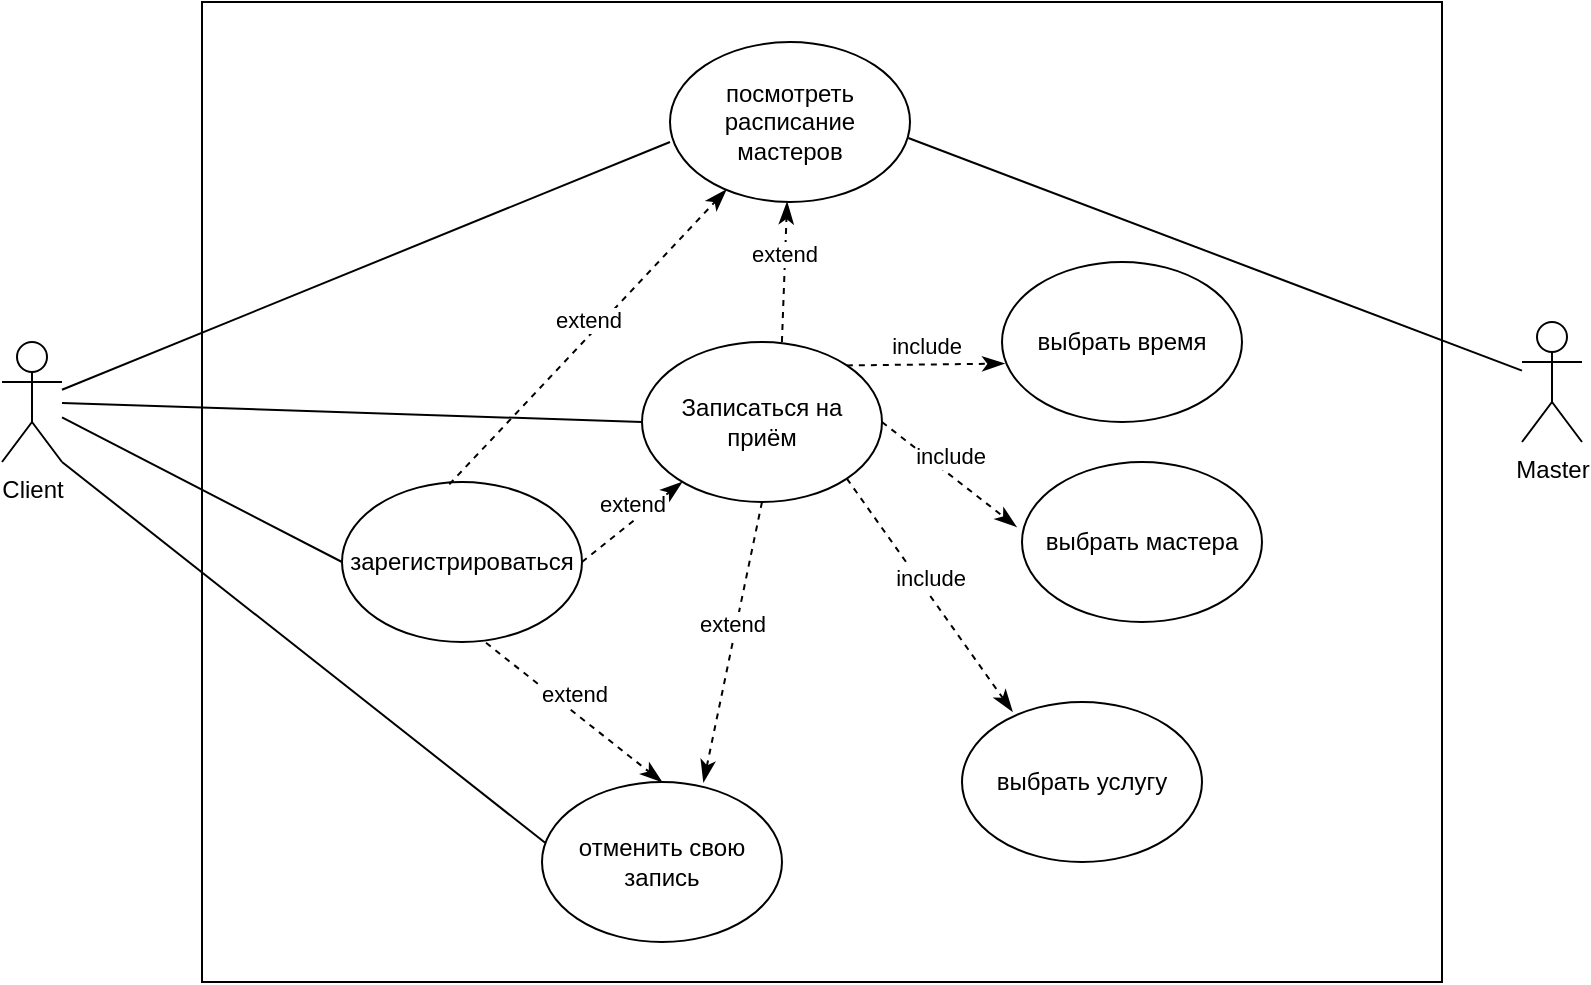 <mxfile version="22.1.5" type="github">
  <diagram name="Страница — 1" id="lFnGImNsN8b0KiDPfHUL">
    <mxGraphModel dx="1002" dy="567" grid="1" gridSize="10" guides="1" tooltips="1" connect="1" arrows="1" fold="1" page="1" pageScale="1" pageWidth="827" pageHeight="1169" math="0" shadow="0">
      <root>
        <mxCell id="0" />
        <mxCell id="1" parent="0" />
        <mxCell id="9dnl6zGS5A68UmjjQ8_F-31" value="" style="rounded=0;whiteSpace=wrap;html=1;" vertex="1" parent="1">
          <mxGeometry x="120" y="40" width="620" height="490" as="geometry" />
        </mxCell>
        <mxCell id="9dnl6zGS5A68UmjjQ8_F-1" value="Client" style="shape=umlActor;verticalLabelPosition=bottom;verticalAlign=top;html=1;outlineConnect=0;" vertex="1" parent="1">
          <mxGeometry x="20" y="210" width="30" height="60" as="geometry" />
        </mxCell>
        <mxCell id="9dnl6zGS5A68UmjjQ8_F-2" value="Master" style="shape=umlActor;verticalLabelPosition=bottom;verticalAlign=top;html=1;outlineConnect=0;" vertex="1" parent="1">
          <mxGeometry x="780" y="200" width="30" height="60" as="geometry" />
        </mxCell>
        <mxCell id="9dnl6zGS5A68UmjjQ8_F-6" value="Записаться на приём" style="ellipse;whiteSpace=wrap;html=1;" vertex="1" parent="1">
          <mxGeometry x="340" y="210" width="120" height="80" as="geometry" />
        </mxCell>
        <mxCell id="9dnl6zGS5A68UmjjQ8_F-8" value="посмотреть расписание мастеров" style="ellipse;whiteSpace=wrap;html=1;" vertex="1" parent="1">
          <mxGeometry x="354" y="60" width="120" height="80" as="geometry" />
        </mxCell>
        <mxCell id="9dnl6zGS5A68UmjjQ8_F-9" value="" style="endArrow=none;html=1;rounded=0;entryX=0;entryY=0.5;entryDx=0;entryDy=0;" edge="1" parent="1" source="9dnl6zGS5A68UmjjQ8_F-1" target="9dnl6zGS5A68UmjjQ8_F-6">
          <mxGeometry width="50" height="50" relative="1" as="geometry">
            <mxPoint x="390" y="250" as="sourcePoint" />
            <mxPoint x="440" y="200" as="targetPoint" />
          </mxGeometry>
        </mxCell>
        <mxCell id="9dnl6zGS5A68UmjjQ8_F-10" value="" style="endArrow=none;html=1;rounded=0;entryX=0;entryY=0.625;entryDx=0;entryDy=0;entryPerimeter=0;" edge="1" parent="1" source="9dnl6zGS5A68UmjjQ8_F-1" target="9dnl6zGS5A68UmjjQ8_F-8">
          <mxGeometry width="50" height="50" relative="1" as="geometry">
            <mxPoint x="390" y="250" as="sourcePoint" />
            <mxPoint x="440" y="200" as="targetPoint" />
          </mxGeometry>
        </mxCell>
        <mxCell id="9dnl6zGS5A68UmjjQ8_F-11" value="" style="endArrow=none;html=1;rounded=0;exitX=0.993;exitY=0.6;exitDx=0;exitDy=0;exitPerimeter=0;" edge="1" parent="1" source="9dnl6zGS5A68UmjjQ8_F-8" target="9dnl6zGS5A68UmjjQ8_F-2">
          <mxGeometry width="50" height="50" relative="1" as="geometry">
            <mxPoint x="390" y="250" as="sourcePoint" />
            <mxPoint x="440" y="200" as="targetPoint" />
          </mxGeometry>
        </mxCell>
        <mxCell id="9dnl6zGS5A68UmjjQ8_F-12" value="выбрать время" style="ellipse;whiteSpace=wrap;html=1;" vertex="1" parent="1">
          <mxGeometry x="520" y="170" width="120" height="80" as="geometry" />
        </mxCell>
        <mxCell id="9dnl6zGS5A68UmjjQ8_F-13" value="выбрать услугу" style="ellipse;whiteSpace=wrap;html=1;" vertex="1" parent="1">
          <mxGeometry x="500" y="390" width="120" height="80" as="geometry" />
        </mxCell>
        <mxCell id="9dnl6zGS5A68UmjjQ8_F-14" value="выбрать мастера" style="ellipse;whiteSpace=wrap;html=1;" vertex="1" parent="1">
          <mxGeometry x="530" y="270" width="120" height="80" as="geometry" />
        </mxCell>
        <mxCell id="9dnl6zGS5A68UmjjQ8_F-15" value="include" style="html=1;verticalAlign=bottom;endArrow=classicThin;dashed=1;endSize=8;curved=0;rounded=0;exitX=1;exitY=0;exitDx=0;exitDy=0;entryX=0.01;entryY=0.635;entryDx=0;entryDy=0;entryPerimeter=0;endFill=1;" edge="1" parent="1" source="9dnl6zGS5A68UmjjQ8_F-6" target="9dnl6zGS5A68UmjjQ8_F-12">
          <mxGeometry relative="1" as="geometry">
            <mxPoint x="450" y="230" as="sourcePoint" />
            <mxPoint x="340" y="200" as="targetPoint" />
          </mxGeometry>
        </mxCell>
        <mxCell id="9dnl6zGS5A68UmjjQ8_F-16" value="include" style="html=1;verticalAlign=bottom;endArrow=classicThin;dashed=1;endSize=8;curved=0;rounded=0;exitX=1;exitY=0.5;exitDx=0;exitDy=0;entryX=-0.023;entryY=0.405;entryDx=0;entryDy=0;entryPerimeter=0;endFill=1;" edge="1" parent="1" source="9dnl6zGS5A68UmjjQ8_F-6" target="9dnl6zGS5A68UmjjQ8_F-14">
          <mxGeometry relative="1" as="geometry">
            <mxPoint x="342" y="272" as="sourcePoint" />
            <mxPoint x="411" y="241" as="targetPoint" />
          </mxGeometry>
        </mxCell>
        <mxCell id="9dnl6zGS5A68UmjjQ8_F-17" value="include" style="html=1;verticalAlign=bottom;endArrow=classicThin;dashed=1;endSize=8;curved=0;rounded=0;exitX=1;exitY=1;exitDx=0;exitDy=0;entryX=0.21;entryY=0.06;entryDx=0;entryDy=0;entryPerimeter=0;endFill=1;" edge="1" parent="1" source="9dnl6zGS5A68UmjjQ8_F-6" target="9dnl6zGS5A68UmjjQ8_F-13">
          <mxGeometry relative="1" as="geometry">
            <mxPoint x="352" y="282" as="sourcePoint" />
            <mxPoint x="421" y="251" as="targetPoint" />
          </mxGeometry>
        </mxCell>
        <mxCell id="9dnl6zGS5A68UmjjQ8_F-20" value="extend" style="html=1;verticalAlign=bottom;endArrow=classicThin;dashed=1;endSize=8;curved=0;rounded=0;exitX=0.583;exitY=0;exitDx=0;exitDy=0;endFill=1;exitPerimeter=0;" edge="1" parent="1" source="9dnl6zGS5A68UmjjQ8_F-6" target="9dnl6zGS5A68UmjjQ8_F-8">
          <mxGeometry relative="1" as="geometry">
            <mxPoint x="342" y="272" as="sourcePoint" />
            <mxPoint x="411" y="241" as="targetPoint" />
          </mxGeometry>
        </mxCell>
        <mxCell id="9dnl6zGS5A68UmjjQ8_F-21" value="отменить свою запись" style="ellipse;whiteSpace=wrap;html=1;" vertex="1" parent="1">
          <mxGeometry x="290" y="430" width="120" height="80" as="geometry" />
        </mxCell>
        <mxCell id="9dnl6zGS5A68UmjjQ8_F-22" value="" style="endArrow=none;html=1;rounded=0;entryX=0.013;entryY=0.38;entryDx=0;entryDy=0;exitX=1;exitY=1;exitDx=0;exitDy=0;exitPerimeter=0;entryPerimeter=0;" edge="1" parent="1" source="9dnl6zGS5A68UmjjQ8_F-1" target="9dnl6zGS5A68UmjjQ8_F-21">
          <mxGeometry width="50" height="50" relative="1" as="geometry">
            <mxPoint x="60" y="254" as="sourcePoint" />
            <mxPoint x="240" y="300" as="targetPoint" />
          </mxGeometry>
        </mxCell>
        <mxCell id="9dnl6zGS5A68UmjjQ8_F-23" value="extend" style="html=1;verticalAlign=bottom;endArrow=classicThin;dashed=1;endSize=8;curved=0;rounded=0;exitX=0.5;exitY=1;exitDx=0;exitDy=0;endFill=1;entryX=0.673;entryY=0;entryDx=0;entryDy=0;entryPerimeter=0;" edge="1" parent="1" source="9dnl6zGS5A68UmjjQ8_F-6" target="9dnl6zGS5A68UmjjQ8_F-21">
          <mxGeometry relative="1" as="geometry">
            <mxPoint x="310" y="260" as="sourcePoint" />
            <mxPoint x="398" y="136" as="targetPoint" />
          </mxGeometry>
        </mxCell>
        <mxCell id="9dnl6zGS5A68UmjjQ8_F-25" value="зарегистрироваться" style="ellipse;whiteSpace=wrap;html=1;" vertex="1" parent="1">
          <mxGeometry x="190" y="280" width="120" height="80" as="geometry" />
        </mxCell>
        <mxCell id="9dnl6zGS5A68UmjjQ8_F-26" value="" style="endArrow=none;html=1;rounded=0;entryX=0;entryY=0.5;entryDx=0;entryDy=0;" edge="1" parent="1" source="9dnl6zGS5A68UmjjQ8_F-1" target="9dnl6zGS5A68UmjjQ8_F-25">
          <mxGeometry width="50" height="50" relative="1" as="geometry">
            <mxPoint x="390" y="350" as="sourcePoint" />
            <mxPoint x="440" y="300" as="targetPoint" />
          </mxGeometry>
        </mxCell>
        <mxCell id="9dnl6zGS5A68UmjjQ8_F-28" value="extend" style="html=1;verticalAlign=bottom;endArrow=classicThin;dashed=1;endSize=8;curved=0;rounded=0;exitX=0.447;exitY=0.015;exitDx=0;exitDy=0;endFill=1;exitPerimeter=0;" edge="1" parent="1" source="9dnl6zGS5A68UmjjQ8_F-25" target="9dnl6zGS5A68UmjjQ8_F-8">
          <mxGeometry relative="1" as="geometry">
            <mxPoint x="420" y="220" as="sourcePoint" />
            <mxPoint x="423" y="150" as="targetPoint" />
          </mxGeometry>
        </mxCell>
        <mxCell id="9dnl6zGS5A68UmjjQ8_F-29" value="extend" style="html=1;verticalAlign=bottom;endArrow=classicThin;dashed=1;endSize=8;curved=0;rounded=0;exitX=0.6;exitY=1.005;exitDx=0;exitDy=0;endFill=1;exitPerimeter=0;entryX=0.5;entryY=0;entryDx=0;entryDy=0;" edge="1" parent="1" source="9dnl6zGS5A68UmjjQ8_F-25" target="9dnl6zGS5A68UmjjQ8_F-21">
          <mxGeometry relative="1" as="geometry">
            <mxPoint x="274" y="291" as="sourcePoint" />
            <mxPoint x="395" y="145" as="targetPoint" />
          </mxGeometry>
        </mxCell>
        <mxCell id="9dnl6zGS5A68UmjjQ8_F-30" value="extend" style="html=1;verticalAlign=bottom;endArrow=classicThin;dashed=1;endSize=8;curved=0;rounded=0;exitX=1;exitY=0.5;exitDx=0;exitDy=0;endFill=1;entryX=0.167;entryY=0.875;entryDx=0;entryDy=0;entryPerimeter=0;" edge="1" parent="1" source="9dnl6zGS5A68UmjjQ8_F-25" target="9dnl6zGS5A68UmjjQ8_F-6">
          <mxGeometry relative="1" as="geometry">
            <mxPoint x="280" y="399.5" as="sourcePoint" />
            <mxPoint x="371.76" y="240.5" as="targetPoint" />
          </mxGeometry>
        </mxCell>
      </root>
    </mxGraphModel>
  </diagram>
</mxfile>
